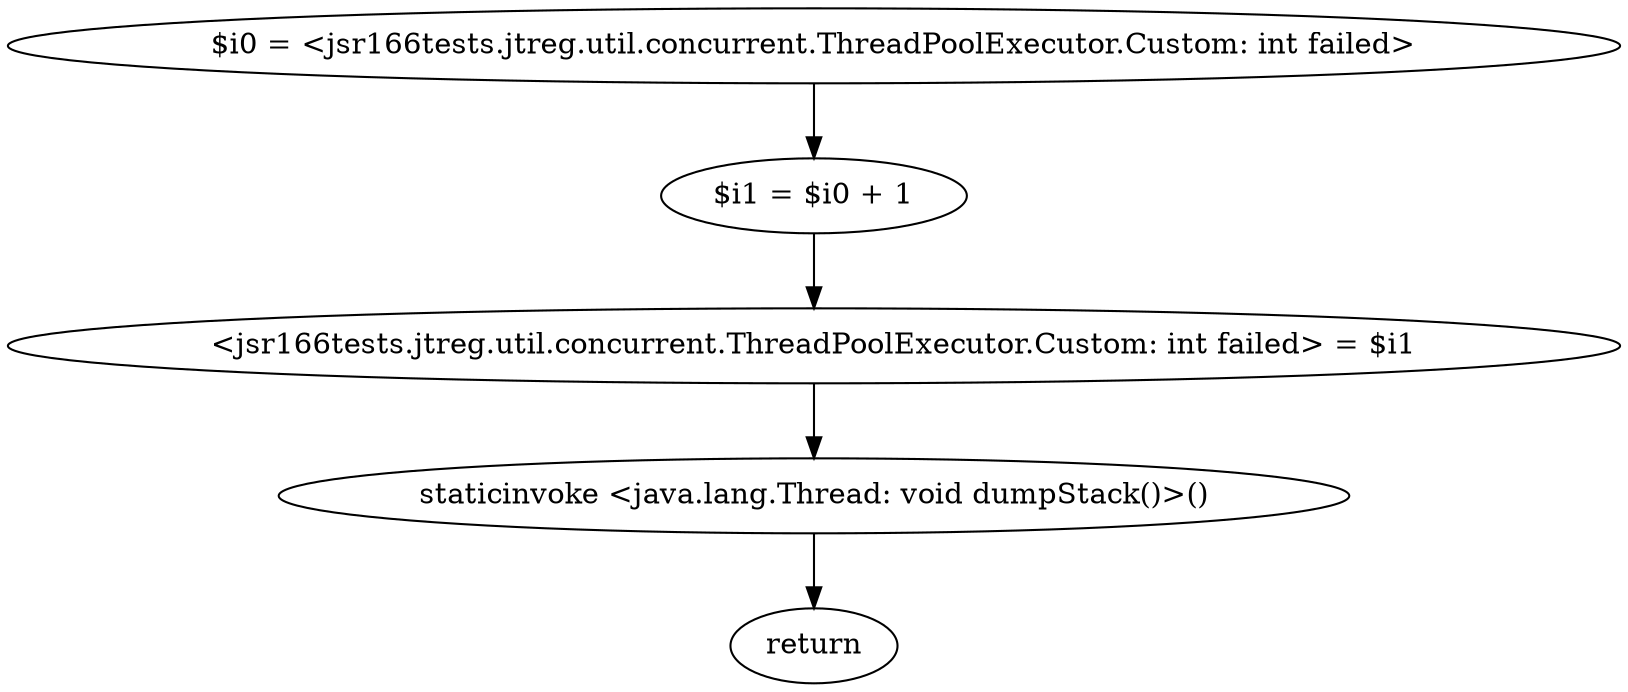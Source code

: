 digraph "unitGraph" {
    "$i0 = <jsr166tests.jtreg.util.concurrent.ThreadPoolExecutor.Custom: int failed>"
    "$i1 = $i0 + 1"
    "<jsr166tests.jtreg.util.concurrent.ThreadPoolExecutor.Custom: int failed> = $i1"
    "staticinvoke <java.lang.Thread: void dumpStack()>()"
    "return"
    "$i0 = <jsr166tests.jtreg.util.concurrent.ThreadPoolExecutor.Custom: int failed>"->"$i1 = $i0 + 1";
    "$i1 = $i0 + 1"->"<jsr166tests.jtreg.util.concurrent.ThreadPoolExecutor.Custom: int failed> = $i1";
    "<jsr166tests.jtreg.util.concurrent.ThreadPoolExecutor.Custom: int failed> = $i1"->"staticinvoke <java.lang.Thread: void dumpStack()>()";
    "staticinvoke <java.lang.Thread: void dumpStack()>()"->"return";
}
